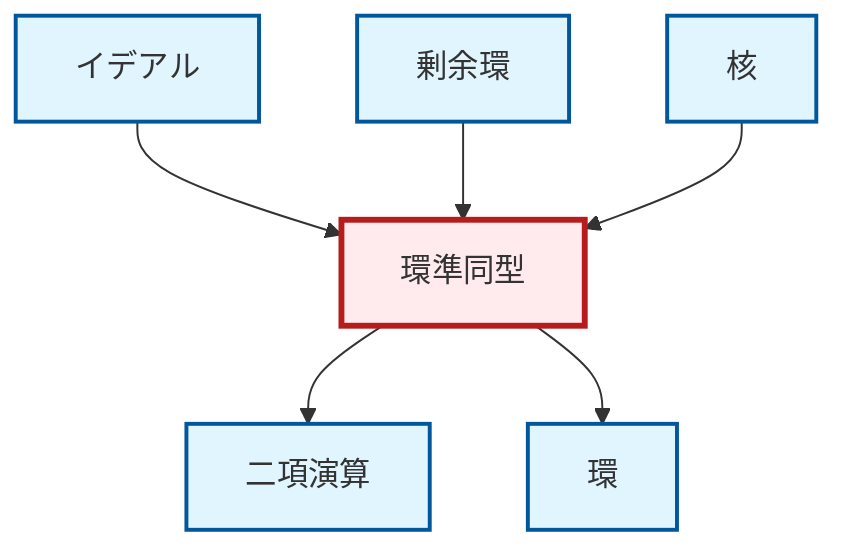 graph TD
    classDef definition fill:#e1f5fe,stroke:#01579b,stroke-width:2px
    classDef theorem fill:#f3e5f5,stroke:#4a148c,stroke-width:2px
    classDef axiom fill:#fff3e0,stroke:#e65100,stroke-width:2px
    classDef example fill:#e8f5e9,stroke:#1b5e20,stroke-width:2px
    classDef current fill:#ffebee,stroke:#b71c1c,stroke-width:3px
    def-binary-operation["二項演算"]:::definition
    def-kernel["核"]:::definition
    def-ring-homomorphism["環準同型"]:::definition
    def-ideal["イデアル"]:::definition
    def-quotient-ring["剰余環"]:::definition
    def-ring["環"]:::definition
    def-ideal --> def-ring-homomorphism
    def-quotient-ring --> def-ring-homomorphism
    def-ring-homomorphism --> def-binary-operation
    def-ring-homomorphism --> def-ring
    def-kernel --> def-ring-homomorphism
    class def-ring-homomorphism current